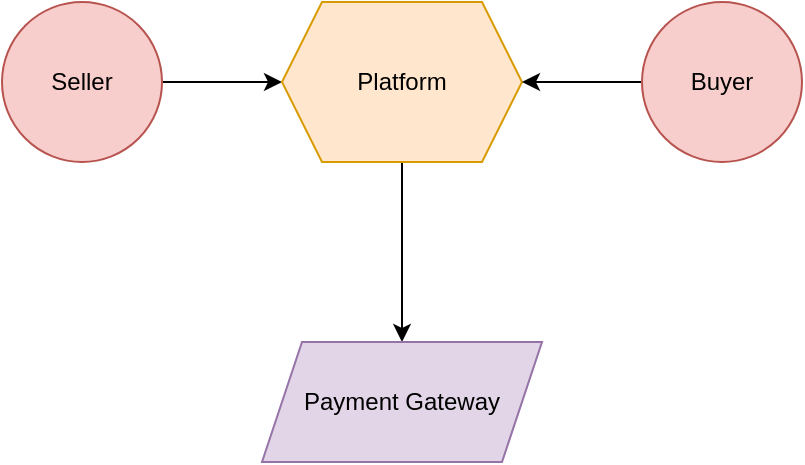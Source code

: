 <mxfile version="24.8.4">
  <diagram name="Page-1" id="VsHx6AKx9n6huoKGBFxc">
    <mxGraphModel dx="1050" dy="522" grid="1" gridSize="10" guides="1" tooltips="1" connect="1" arrows="1" fold="1" page="1" pageScale="1" pageWidth="850" pageHeight="1100" math="0" shadow="0">
      <root>
        <mxCell id="0" />
        <mxCell id="1" parent="0" />
        <mxCell id="JI2JVxoufU1eyjLKz7Zp-5" value="" style="edgeStyle=orthogonalEdgeStyle;rounded=0;orthogonalLoop=1;jettySize=auto;html=1;" edge="1" parent="1" source="JI2JVxoufU1eyjLKz7Zp-1" target="JI2JVxoufU1eyjLKz7Zp-4">
          <mxGeometry relative="1" as="geometry" />
        </mxCell>
        <mxCell id="JI2JVxoufU1eyjLKz7Zp-1" value="Seller" style="ellipse;whiteSpace=wrap;html=1;aspect=fixed;fillColor=#f8cecc;strokeColor=#b85450;" vertex="1" parent="1">
          <mxGeometry x="190" y="80" width="80" height="80" as="geometry" />
        </mxCell>
        <mxCell id="JI2JVxoufU1eyjLKz7Zp-10" value="" style="edgeStyle=orthogonalEdgeStyle;rounded=0;orthogonalLoop=1;jettySize=auto;html=1;" edge="1" parent="1" source="JI2JVxoufU1eyjLKz7Zp-4" target="JI2JVxoufU1eyjLKz7Zp-9">
          <mxGeometry relative="1" as="geometry" />
        </mxCell>
        <mxCell id="JI2JVxoufU1eyjLKz7Zp-4" value="Platform" style="shape=hexagon;perimeter=hexagonPerimeter2;whiteSpace=wrap;html=1;fixedSize=1;fillColor=#ffe6cc;strokeColor=#d79b00;" vertex="1" parent="1">
          <mxGeometry x="330" y="80" width="120" height="80" as="geometry" />
        </mxCell>
        <mxCell id="JI2JVxoufU1eyjLKz7Zp-8" value="" style="edgeStyle=orthogonalEdgeStyle;rounded=0;orthogonalLoop=1;jettySize=auto;html=1;" edge="1" parent="1" source="JI2JVxoufU1eyjLKz7Zp-6" target="JI2JVxoufU1eyjLKz7Zp-4">
          <mxGeometry relative="1" as="geometry" />
        </mxCell>
        <mxCell id="JI2JVxoufU1eyjLKz7Zp-6" value="Buyer" style="ellipse;whiteSpace=wrap;html=1;fillColor=#f8cecc;strokeColor=#b85450;" vertex="1" parent="1">
          <mxGeometry x="510" y="80" width="80" height="80" as="geometry" />
        </mxCell>
        <mxCell id="JI2JVxoufU1eyjLKz7Zp-9" value="Payment Gateway" style="shape=parallelogram;perimeter=parallelogramPerimeter;whiteSpace=wrap;html=1;fixedSize=1;fillColor=#e1d5e7;strokeColor=#9673a6;" vertex="1" parent="1">
          <mxGeometry x="320" y="250" width="140" height="60" as="geometry" />
        </mxCell>
      </root>
    </mxGraphModel>
  </diagram>
</mxfile>
